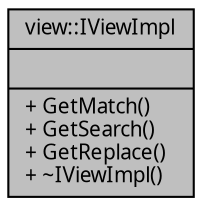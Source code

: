 digraph "view::IViewImpl"
{
 // INTERACTIVE_SVG=YES
  edge [fontname="Verdana",fontsize="10",labelfontname="Verdana",labelfontsize="10"];
  node [fontname="Verdana",fontsize="10",shape=record];
  Node1 [label="{view::IViewImpl\n||+ GetMatch()\l+ GetSearch()\l+ GetReplace()\l+ ~IViewImpl()\l}",height=0.2,width=0.4,color="black", fillcolor="grey75", style="filled", fontcolor="black"];
}
